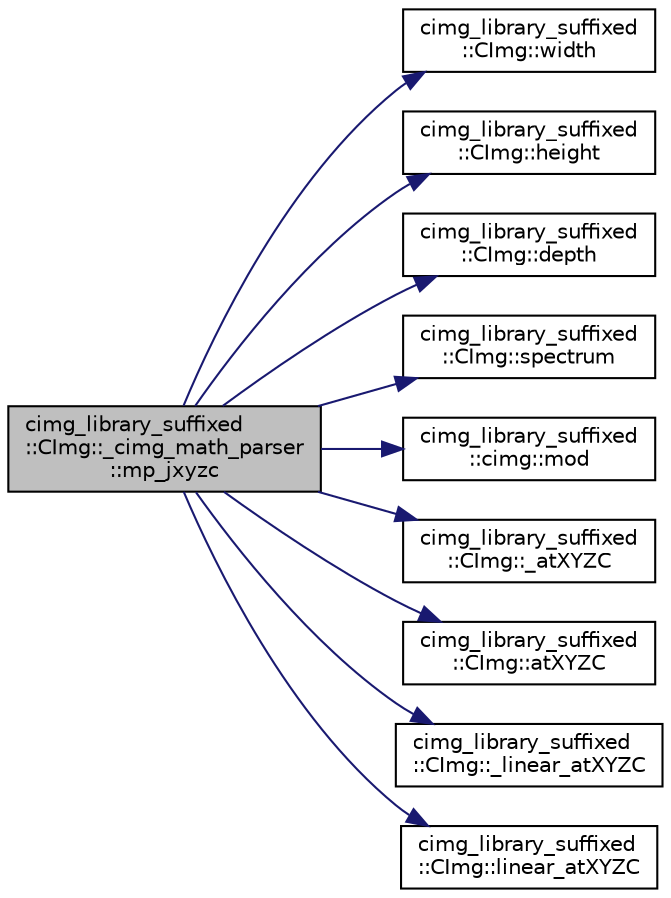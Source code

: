 digraph "cimg_library_suffixed::CImg::_cimg_math_parser::mp_jxyzc"
{
  edge [fontname="Helvetica",fontsize="10",labelfontname="Helvetica",labelfontsize="10"];
  node [fontname="Helvetica",fontsize="10",shape=record];
  rankdir="LR";
  Node632 [label="cimg_library_suffixed\l::CImg::_cimg_math_parser\l::mp_jxyzc",height=0.2,width=0.4,color="black", fillcolor="grey75", style="filled", fontcolor="black"];
  Node632 -> Node633 [color="midnightblue",fontsize="10",style="solid",fontname="Helvetica"];
  Node633 [label="cimg_library_suffixed\l::CImg::width",height=0.2,width=0.4,color="black", fillcolor="white", style="filled",URL="$structcimg__library__suffixed_1_1_c_img.html#a2d7b769d447c0451a2f43c77e997beff",tooltip="Return the number of image columns. "];
  Node632 -> Node634 [color="midnightblue",fontsize="10",style="solid",fontname="Helvetica"];
  Node634 [label="cimg_library_suffixed\l::CImg::height",height=0.2,width=0.4,color="black", fillcolor="white", style="filled",URL="$structcimg__library__suffixed_1_1_c_img.html#a49834fd555c4a8362100bc628f1b03bb",tooltip="Return the number of image rows. "];
  Node632 -> Node635 [color="midnightblue",fontsize="10",style="solid",fontname="Helvetica"];
  Node635 [label="cimg_library_suffixed\l::CImg::depth",height=0.2,width=0.4,color="black", fillcolor="white", style="filled",URL="$structcimg__library__suffixed_1_1_c_img.html#aa708d2050f866a341896aca528615d2d",tooltip="Return the number of image slices. "];
  Node632 -> Node636 [color="midnightblue",fontsize="10",style="solid",fontname="Helvetica"];
  Node636 [label="cimg_library_suffixed\l::CImg::spectrum",height=0.2,width=0.4,color="black", fillcolor="white", style="filled",URL="$structcimg__library__suffixed_1_1_c_img.html#a03cdb8e4b45371862c65c3b5be7b697e",tooltip="Return the number of image channels. "];
  Node632 -> Node637 [color="midnightblue",fontsize="10",style="solid",fontname="Helvetica"];
  Node637 [label="cimg_library_suffixed\l::cimg::mod",height=0.2,width=0.4,color="black", fillcolor="white", style="filled",URL="$namespacecimg__library__suffixed_1_1cimg.html#afcc02428c9b7d9100e1674369d25cc40",tooltip="Return the modulo of a value. "];
  Node632 -> Node638 [color="midnightblue",fontsize="10",style="solid",fontname="Helvetica"];
  Node638 [label="cimg_library_suffixed\l::CImg::_atXYZC",height=0.2,width=0.4,color="black", fillcolor="white", style="filled",URL="$structcimg__library__suffixed_1_1_c_img.html#a62164dd601324ff1c65810d753b5cbdb"];
  Node632 -> Node639 [color="midnightblue",fontsize="10",style="solid",fontname="Helvetica"];
  Node639 [label="cimg_library_suffixed\l::CImg::atXYZC",height=0.2,width=0.4,color="black", fillcolor="white", style="filled",URL="$structcimg__library__suffixed_1_1_c_img.html#adf90bc30dc08194ffb4024cbc3378db4",tooltip="Access to a pixel value, using Dirichlet boundary conditions. "];
  Node632 -> Node640 [color="midnightblue",fontsize="10",style="solid",fontname="Helvetica"];
  Node640 [label="cimg_library_suffixed\l::CImg::_linear_atXYZC",height=0.2,width=0.4,color="black", fillcolor="white", style="filled",URL="$structcimg__library__suffixed_1_1_c_img.html#a4b9085ffa1570a7a96c7324b2537b6ab"];
  Node632 -> Node641 [color="midnightblue",fontsize="10",style="solid",fontname="Helvetica"];
  Node641 [label="cimg_library_suffixed\l::CImg::linear_atXYZC",height=0.2,width=0.4,color="black", fillcolor="white", style="filled",URL="$structcimg__library__suffixed_1_1_c_img.html#ab3d037fa06cf54bec5b01ae1357298ea",tooltip="Return pixel value, using linear interpolation and Dirichlet boundary conditions for all X..."];
}
